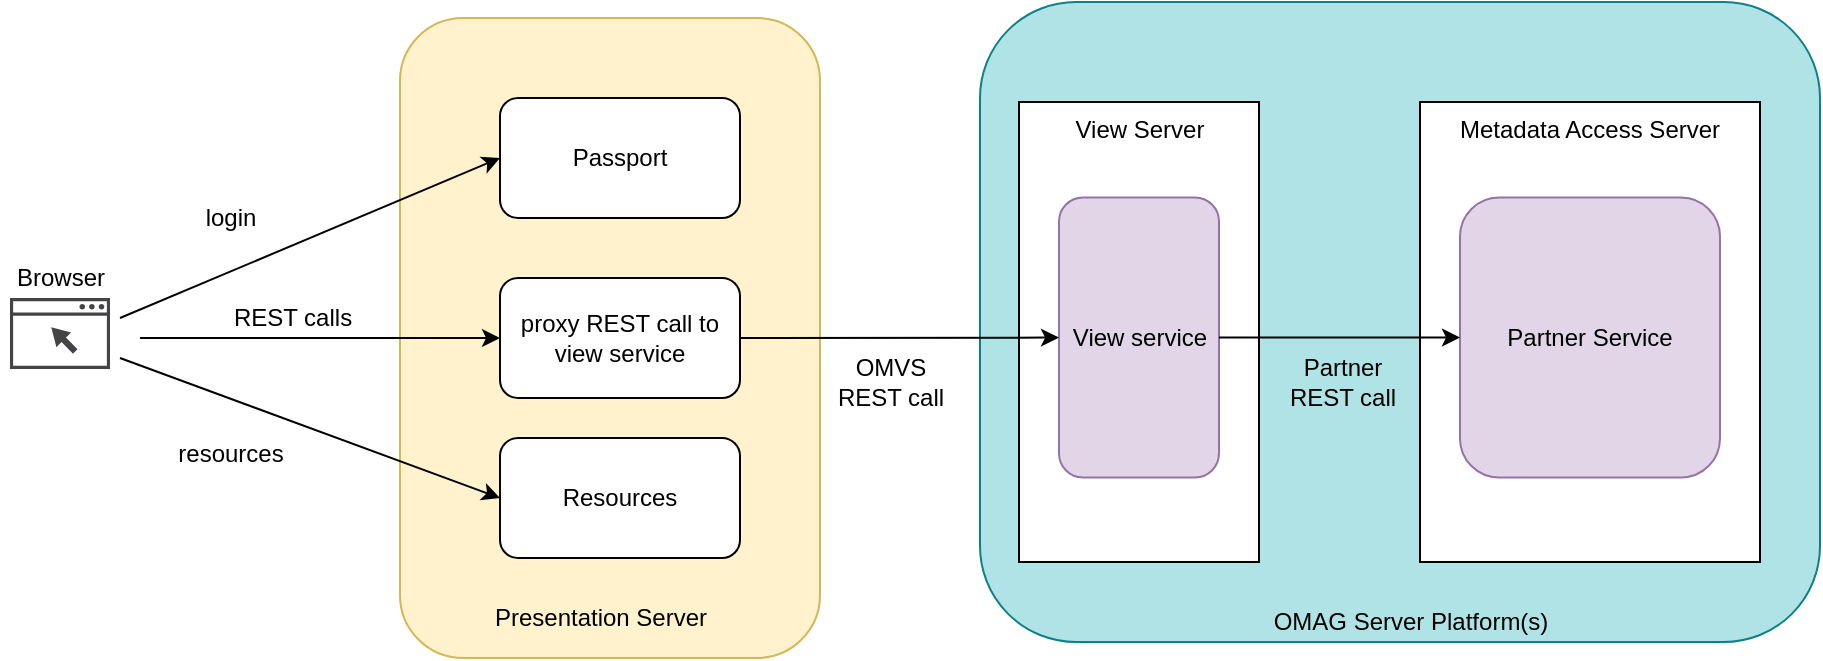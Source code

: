 <mxfile version="16.5.1" type="device"><diagram id="oTy4byApWZ1zv9pUHVV0" name="Page-1"><mxGraphModel dx="3587" dy="1942" grid="1" gridSize="10" guides="1" tooltips="1" connect="1" arrows="1" fold="1" page="1" pageScale="1" pageWidth="827" pageHeight="1169" math="0" shadow="0"><root><mxCell id="0"/><mxCell id="1" parent="0"/><mxCell id="P3kCD1zvjkGR6kl6fvN--21" value="" style="rounded=1;whiteSpace=wrap;html=1;fillColor=#b0e3e6;strokeColor=#0e8088;" parent="1" vertex="1"><mxGeometry x="-1280" y="-568" width="420" height="320" as="geometry"/></mxCell><mxCell id="P3kCD1zvjkGR6kl6fvN--3" value="" style="rounded=1;whiteSpace=wrap;html=1;fillColor=#fff2cc;strokeColor=#d6b656;" parent="1" vertex="1"><mxGeometry x="-1570" y="-560" width="210" height="320" as="geometry"/></mxCell><mxCell id="P3kCD1zvjkGR6kl6fvN--2" value="Passport" style="rounded=1;whiteSpace=wrap;html=1;" parent="1" vertex="1"><mxGeometry x="-1520" y="-520" width="120" height="60" as="geometry"/></mxCell><mxCell id="P3kCD1zvjkGR6kl6fvN--5" value="proxy REST call to view service" style="rounded=1;whiteSpace=wrap;html=1;" parent="1" vertex="1"><mxGeometry x="-1520" y="-430" width="120" height="60" as="geometry"/></mxCell><mxCell id="P3kCD1zvjkGR6kl6fvN--6" value="Resources" style="rounded=1;whiteSpace=wrap;html=1;" parent="1" vertex="1"><mxGeometry x="-1520" y="-350" width="120" height="60" as="geometry"/></mxCell><mxCell id="P3kCD1zvjkGR6kl6fvN--7" value="" style="sketch=0;pointerEvents=1;shadow=0;dashed=0;html=1;strokeColor=none;fillColor=#434445;aspect=fixed;labelPosition=center;verticalLabelPosition=bottom;verticalAlign=top;align=center;outlineConnect=0;shape=mxgraph.vvd.web_browser;" parent="1" vertex="1"><mxGeometry x="-1765" y="-420" width="50" height="35.5" as="geometry"/></mxCell><mxCell id="P3kCD1zvjkGR6kl6fvN--8" value="Browser" style="text;html=1;align=center;verticalAlign=middle;resizable=0;points=[];autosize=1;strokeColor=none;fillColor=none;" parent="1" vertex="1"><mxGeometry x="-1770" y="-440" width="60" height="20" as="geometry"/></mxCell><mxCell id="P3kCD1zvjkGR6kl6fvN--9" value="" style="endArrow=classic;html=1;rounded=0;entryX=0;entryY=0.5;entryDx=0;entryDy=0;" parent="1" target="P3kCD1zvjkGR6kl6fvN--2" edge="1"><mxGeometry width="50" height="50" relative="1" as="geometry"><mxPoint x="-1710" y="-410" as="sourcePoint"/><mxPoint x="-1590" y="-490" as="targetPoint"/></mxGeometry></mxCell><mxCell id="P3kCD1zvjkGR6kl6fvN--10" value="login" style="text;html=1;align=center;verticalAlign=middle;resizable=0;points=[];autosize=1;strokeColor=none;fillColor=none;rotation=0;" parent="1" vertex="1"><mxGeometry x="-1675" y="-470" width="40" height="20" as="geometry"/></mxCell><mxCell id="P3kCD1zvjkGR6kl6fvN--11" value="" style="endArrow=classic;html=1;rounded=0;entryX=0;entryY=0.5;entryDx=0;entryDy=0;" parent="1" target="P3kCD1zvjkGR6kl6fvN--6" edge="1"><mxGeometry width="50" height="50" relative="1" as="geometry"><mxPoint x="-1710" y="-390" as="sourcePoint"/><mxPoint x="-1570" y="-390.5" as="targetPoint"/></mxGeometry></mxCell><mxCell id="P3kCD1zvjkGR6kl6fvN--12" value="resources" style="text;html=1;align=center;verticalAlign=middle;resizable=0;points=[];autosize=1;strokeColor=none;fillColor=none;" parent="1" vertex="1"><mxGeometry x="-1690" y="-352.25" width="70" height="20" as="geometry"/></mxCell><mxCell id="P3kCD1zvjkGR6kl6fvN--13" value="" style="endArrow=classic;html=1;rounded=0;entryX=0;entryY=0.5;entryDx=0;entryDy=0;" parent="1" target="P3kCD1zvjkGR6kl6fvN--5" edge="1"><mxGeometry width="50" height="50" relative="1" as="geometry"><mxPoint x="-1700" y="-400" as="sourcePoint"/><mxPoint x="-1580" y="-310" as="targetPoint"/></mxGeometry></mxCell><mxCell id="P3kCD1zvjkGR6kl6fvN--14" value="REST calls" style="text;html=1;align=center;verticalAlign=middle;resizable=0;points=[];autosize=1;strokeColor=none;fillColor=none;rotation=0;" parent="1" vertex="1"><mxGeometry x="-1659" y="-420" width="70" height="20" as="geometry"/></mxCell><mxCell id="P3kCD1zvjkGR6kl6fvN--15" value="Presentation Server" style="text;html=1;align=center;verticalAlign=middle;resizable=0;points=[];autosize=1;strokeColor=none;fillColor=none;" parent="1" vertex="1"><mxGeometry x="-1530" y="-270" width="120" height="20" as="geometry"/></mxCell><mxCell id="P3kCD1zvjkGR6kl6fvN--22" value="OMAG Server Platform(s)" style="text;html=1;align=center;verticalAlign=middle;resizable=0;points=[];autosize=1;strokeColor=none;fillColor=none;" parent="1" vertex="1"><mxGeometry x="-1140.5" y="-268" width="150" height="20" as="geometry"/></mxCell><mxCell id="0COikQoknufROg6dro7z-1" value="View Server" style="rounded=0;whiteSpace=wrap;html=1;verticalAlign=top;" vertex="1" parent="1"><mxGeometry x="-1260.5" y="-518" width="120" height="230" as="geometry"/></mxCell><mxCell id="0COikQoknufROg6dro7z-2" value="Metadata Access Server" style="rounded=0;whiteSpace=wrap;html=1;verticalAlign=top;" vertex="1" parent="1"><mxGeometry x="-1060" y="-518" width="170" height="230" as="geometry"/></mxCell><mxCell id="P3kCD1zvjkGR6kl6fvN--4" value="View service" style="rounded=1;whiteSpace=wrap;html=1;fillColor=#e1d5e7;strokeColor=#9673a6;" parent="1" vertex="1"><mxGeometry x="-1240.5" y="-470.25" width="80" height="140" as="geometry"/></mxCell><mxCell id="P3kCD1zvjkGR6kl6fvN--16" value="" style="endArrow=classic;html=1;rounded=0;exitX=1;exitY=0.5;exitDx=0;exitDy=0;startArrow=none;" parent="1" source="P3kCD1zvjkGR6kl6fvN--5" target="P3kCD1zvjkGR6kl6fvN--4" edge="1"><mxGeometry width="50" height="50" relative="1" as="geometry"><mxPoint x="-1270" y="-400" as="sourcePoint"/><mxPoint x="-1270" y="-330" as="targetPoint"/></mxGeometry></mxCell><mxCell id="P3kCD1zvjkGR6kl6fvN--17" value="Partner Service" style="rounded=1;whiteSpace=wrap;html=1;fillColor=#e1d5e7;strokeColor=#9673a6;" parent="1" vertex="1"><mxGeometry x="-1040" y="-470.25" width="130" height="140" as="geometry"/></mxCell><mxCell id="P3kCD1zvjkGR6kl6fvN--19" value="" style="endArrow=classic;html=1;rounded=0;entryX=0;entryY=0.5;entryDx=0;entryDy=0;" parent="1" source="P3kCD1zvjkGR6kl6fvN--4" target="P3kCD1zvjkGR6kl6fvN--17" edge="1"><mxGeometry width="50" height="50" relative="1" as="geometry"><mxPoint x="-1320" y="-278" as="sourcePoint"/><mxPoint x="-1270" y="-328" as="targetPoint"/></mxGeometry></mxCell><mxCell id="P3kCD1zvjkGR6kl6fvN--20" value="Partner&lt;br&gt;REST call" style="text;html=1;align=center;verticalAlign=middle;resizable=0;points=[];autosize=1;strokeColor=none;fillColor=none;" parent="1" vertex="1"><mxGeometry x="-1134" y="-393" width="70" height="30" as="geometry"/></mxCell><mxCell id="P3kCD1zvjkGR6kl6fvN--24" value="OMVS&lt;br&gt;REST call" style="text;html=1;align=center;verticalAlign=middle;resizable=0;points=[];autosize=1;strokeColor=none;fillColor=none;" parent="1" vertex="1"><mxGeometry x="-1360" y="-393" width="70" height="30" as="geometry"/></mxCell></root></mxGraphModel></diagram></mxfile>
